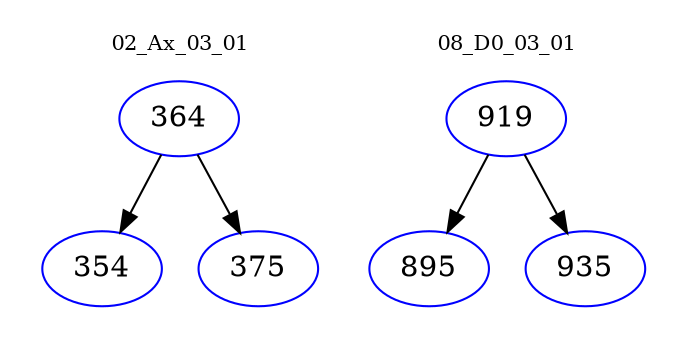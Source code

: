 digraph{
subgraph cluster_0 {
color = white
label = "02_Ax_03_01";
fontsize=10;
T0_364 [label="364", color="blue"]
T0_364 -> T0_354 [color="black"]
T0_354 [label="354", color="blue"]
T0_364 -> T0_375 [color="black"]
T0_375 [label="375", color="blue"]
}
subgraph cluster_1 {
color = white
label = "08_D0_03_01";
fontsize=10;
T1_919 [label="919", color="blue"]
T1_919 -> T1_895 [color="black"]
T1_895 [label="895", color="blue"]
T1_919 -> T1_935 [color="black"]
T1_935 [label="935", color="blue"]
}
}
